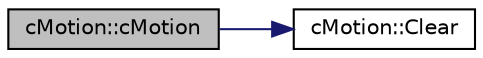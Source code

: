 digraph "cMotion::cMotion"
{
 // LATEX_PDF_SIZE
  edge [fontname="Helvetica",fontsize="10",labelfontname="Helvetica",labelfontsize="10"];
  node [fontname="Helvetica",fontsize="10",shape=record];
  rankdir="LR";
  Node1 [label="cMotion::cMotion",height=0.2,width=0.4,color="black", fillcolor="grey75", style="filled", fontcolor="black",tooltip=" "];
  Node1 -> Node2 [color="midnightblue",fontsize="10",style="solid",fontname="Helvetica"];
  Node2 [label="cMotion::Clear",height=0.2,width=0.4,color="black", fillcolor="white", style="filled",URL="$classc_motion.html#a28214fbd90812de3143b7a716df52d35",tooltip=" "];
}
